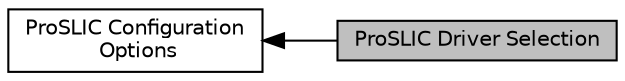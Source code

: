 digraph "ProSLIC Driver Selection"
{
  edge [fontname="Helvetica",fontsize="10",labelfontname="Helvetica",labelfontsize="10"];
  node [fontname="Helvetica",fontsize="10",shape=record];
  rankdir=LR;
  Node1 [label="ProSLIC Configuration\l Options",height=0.2,width=0.4,color="black", fillcolor="white", style="filled",URL="$group___p_r_o_s_l_i_c___c_f_g.html"];
  Node0 [label="ProSLIC Driver Selection",height=0.2,width=0.4,color="black", fillcolor="grey75", style="filled", fontcolor="black"];
  Node1->Node0 [shape=plaintext, dir="back", style="solid"];
}
